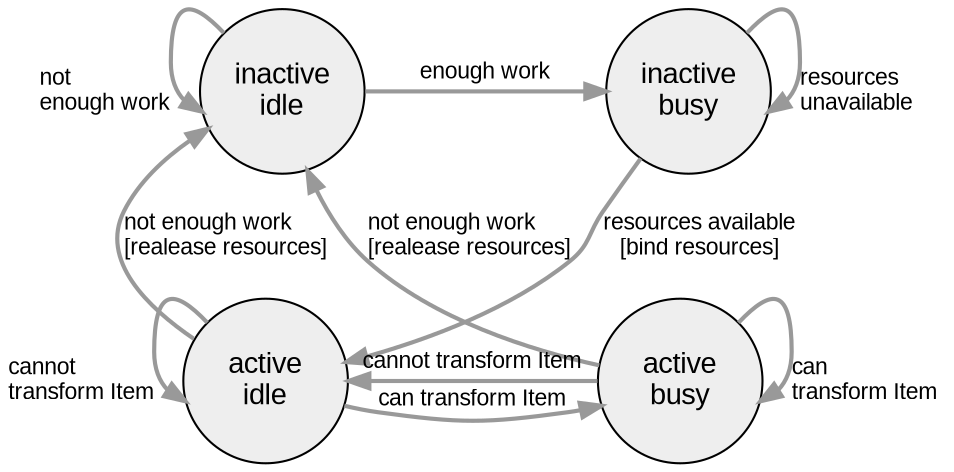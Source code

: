 digraph d {
	 node [fontname = "Arial"];
	 edge [fontname = "Arial", fontsize=11,color="#999999", penwidth=2, weight=1];
	 graph[nodesep=0.2]
	 overlap = scale;
# rankdir=LR
	subgraph sensor {
		node [shape=circle, style=filled, fillcolor="#EEEEEE", fixedsize=true, width=0.4]
	}
	subgraph store {
		node [shape=box]
	}
	subgraph process {
		node [shape=rectangle, style="filled,rounded" fillcolor="#EEEEEE"]
	}
	subgraph state {
		node [shape=circle, style=filled, fillcolor="#EEEEEE", fixedsize=true, width=1.1]
		inactiveIdle[label="inactive\nidle"]
		inactiveBusy[label="inactive\nbusy"]
		activeIdle[label="active\nidle"]
		activeBusy[label="active\nbusy"]
	}

{rank=same; activeIdle activeBusy}
{rank=same; inactiveIdle inactiveBusy}
	 
inactiveIdle:nw -> inactiveIdle:c[label="not \lenough work"]
inactiveIdle -> inactiveBusy[label="enough work"]


inactiveBusy:ne -> inactiveBusy:c[label="resources\lunavailable"]
inactiveBusy -> activeIdle[label="resources available\l[bind resources]"]


activeIdle:nw -> activeIdle:c[label="cannot \ltransform Item"]
activeIdle -> activeBusy[label="can transform Item"]

activeBusy:ne -> activeBusy:c[label="can \ltransform Item"]
activeBusy -> activeIdle[label="cannot transform Item"]
activeBusy -> inactiveIdle[label="not enough work\l[realease resources]"]

activeIdle -> inactiveIdle[label="not enough work\l[realease resources]", weight=2]

activeBusy -> inactiveBusy[style="invis", weight=2]
		
}
